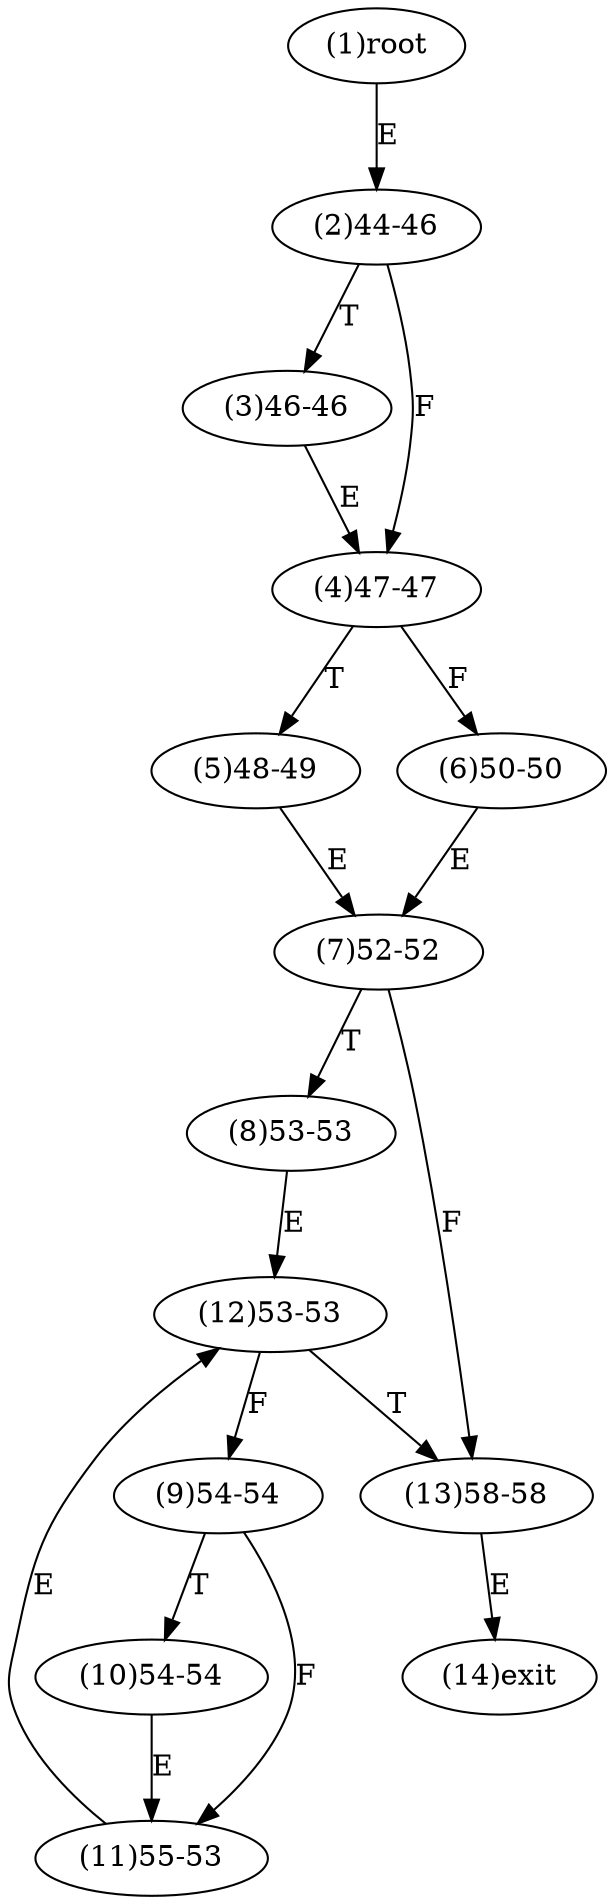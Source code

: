 digraph "" { 
1[ label="(1)root"];
2[ label="(2)44-46"];
3[ label="(3)46-46"];
4[ label="(4)47-47"];
5[ label="(5)48-49"];
6[ label="(6)50-50"];
7[ label="(7)52-52"];
8[ label="(8)53-53"];
9[ label="(9)54-54"];
10[ label="(10)54-54"];
11[ label="(11)55-53"];
12[ label="(12)53-53"];
13[ label="(13)58-58"];
14[ label="(14)exit"];
1->2[ label="E"];
2->4[ label="F"];
2->3[ label="T"];
3->4[ label="E"];
4->6[ label="F"];
4->5[ label="T"];
5->7[ label="E"];
6->7[ label="E"];
7->13[ label="F"];
7->8[ label="T"];
8->12[ label="E"];
9->11[ label="F"];
9->10[ label="T"];
10->11[ label="E"];
11->12[ label="E"];
12->9[ label="F"];
12->13[ label="T"];
13->14[ label="E"];
}